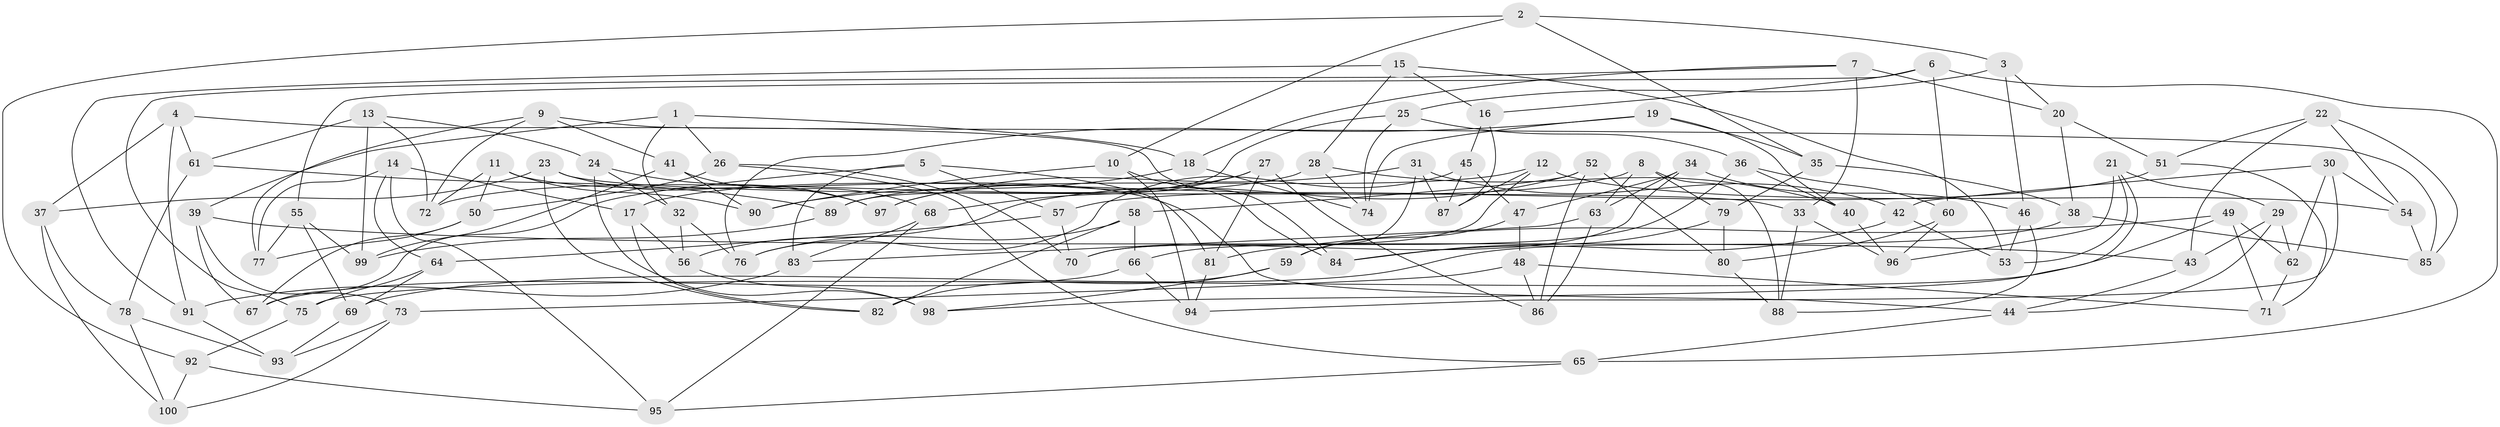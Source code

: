 // coarse degree distribution, {4: 0.2, 5: 0.325, 3: 0.15, 8: 0.1, 10: 0.05, 6: 0.075, 7: 0.075, 14: 0.025}
// Generated by graph-tools (version 1.1) at 2025/01/03/04/25 22:01:23]
// undirected, 100 vertices, 200 edges
graph export_dot {
graph [start="1"]
  node [color=gray90,style=filled];
  1;
  2;
  3;
  4;
  5;
  6;
  7;
  8;
  9;
  10;
  11;
  12;
  13;
  14;
  15;
  16;
  17;
  18;
  19;
  20;
  21;
  22;
  23;
  24;
  25;
  26;
  27;
  28;
  29;
  30;
  31;
  32;
  33;
  34;
  35;
  36;
  37;
  38;
  39;
  40;
  41;
  42;
  43;
  44;
  45;
  46;
  47;
  48;
  49;
  50;
  51;
  52;
  53;
  54;
  55;
  56;
  57;
  58;
  59;
  60;
  61;
  62;
  63;
  64;
  65;
  66;
  67;
  68;
  69;
  70;
  71;
  72;
  73;
  74;
  75;
  76;
  77;
  78;
  79;
  80;
  81;
  82;
  83;
  84;
  85;
  86;
  87;
  88;
  89;
  90;
  91;
  92;
  93;
  94;
  95;
  96;
  97;
  98;
  99;
  100;
  1 -- 39;
  1 -- 26;
  1 -- 32;
  1 -- 18;
  2 -- 10;
  2 -- 92;
  2 -- 35;
  2 -- 3;
  3 -- 46;
  3 -- 20;
  3 -- 25;
  4 -- 37;
  4 -- 91;
  4 -- 84;
  4 -- 61;
  5 -- 57;
  5 -- 81;
  5 -- 67;
  5 -- 83;
  6 -- 16;
  6 -- 55;
  6 -- 65;
  6 -- 60;
  7 -- 18;
  7 -- 33;
  7 -- 20;
  7 -- 75;
  8 -- 63;
  8 -- 17;
  8 -- 88;
  8 -- 79;
  9 -- 41;
  9 -- 72;
  9 -- 77;
  9 -- 85;
  10 -- 94;
  10 -- 90;
  10 -- 84;
  11 -- 44;
  11 -- 72;
  11 -- 50;
  11 -- 90;
  12 -- 89;
  12 -- 70;
  12 -- 54;
  12 -- 87;
  13 -- 72;
  13 -- 99;
  13 -- 61;
  13 -- 24;
  14 -- 95;
  14 -- 17;
  14 -- 64;
  14 -- 77;
  15 -- 16;
  15 -- 91;
  15 -- 28;
  15 -- 53;
  16 -- 87;
  16 -- 45;
  17 -- 56;
  17 -- 82;
  18 -- 74;
  18 -- 90;
  19 -- 74;
  19 -- 40;
  19 -- 76;
  19 -- 35;
  20 -- 38;
  20 -- 51;
  21 -- 29;
  21 -- 96;
  21 -- 98;
  21 -- 53;
  22 -- 85;
  22 -- 54;
  22 -- 43;
  22 -- 51;
  23 -- 97;
  23 -- 82;
  23 -- 37;
  23 -- 33;
  24 -- 32;
  24 -- 98;
  24 -- 97;
  25 -- 74;
  25 -- 36;
  25 -- 89;
  26 -- 70;
  26 -- 65;
  26 -- 50;
  27 -- 81;
  27 -- 97;
  27 -- 68;
  27 -- 86;
  28 -- 40;
  28 -- 74;
  28 -- 72;
  29 -- 43;
  29 -- 44;
  29 -- 62;
  30 -- 62;
  30 -- 94;
  30 -- 54;
  30 -- 42;
  31 -- 59;
  31 -- 87;
  31 -- 42;
  31 -- 97;
  32 -- 56;
  32 -- 76;
  33 -- 96;
  33 -- 88;
  34 -- 63;
  34 -- 46;
  34 -- 70;
  34 -- 47;
  35 -- 38;
  35 -- 79;
  36 -- 60;
  36 -- 40;
  36 -- 66;
  37 -- 100;
  37 -- 78;
  38 -- 85;
  38 -- 69;
  39 -- 43;
  39 -- 67;
  39 -- 73;
  40 -- 96;
  41 -- 99;
  41 -- 68;
  41 -- 90;
  42 -- 53;
  42 -- 84;
  43 -- 44;
  44 -- 65;
  45 -- 76;
  45 -- 87;
  45 -- 47;
  46 -- 88;
  46 -- 53;
  47 -- 48;
  47 -- 59;
  48 -- 86;
  48 -- 73;
  48 -- 71;
  49 -- 75;
  49 -- 71;
  49 -- 62;
  49 -- 81;
  50 -- 67;
  50 -- 77;
  51 -- 71;
  51 -- 57;
  52 -- 56;
  52 -- 58;
  52 -- 80;
  52 -- 86;
  54 -- 85;
  55 -- 69;
  55 -- 99;
  55 -- 77;
  56 -- 98;
  57 -- 70;
  57 -- 64;
  58 -- 82;
  58 -- 66;
  58 -- 76;
  59 -- 98;
  59 -- 82;
  60 -- 96;
  60 -- 80;
  61 -- 78;
  61 -- 89;
  62 -- 71;
  63 -- 86;
  63 -- 83;
  64 -- 69;
  64 -- 75;
  65 -- 95;
  66 -- 94;
  66 -- 67;
  68 -- 83;
  68 -- 95;
  69 -- 93;
  73 -- 93;
  73 -- 100;
  75 -- 92;
  78 -- 100;
  78 -- 93;
  79 -- 80;
  79 -- 84;
  80 -- 88;
  81 -- 94;
  83 -- 91;
  89 -- 99;
  91 -- 93;
  92 -- 100;
  92 -- 95;
}
